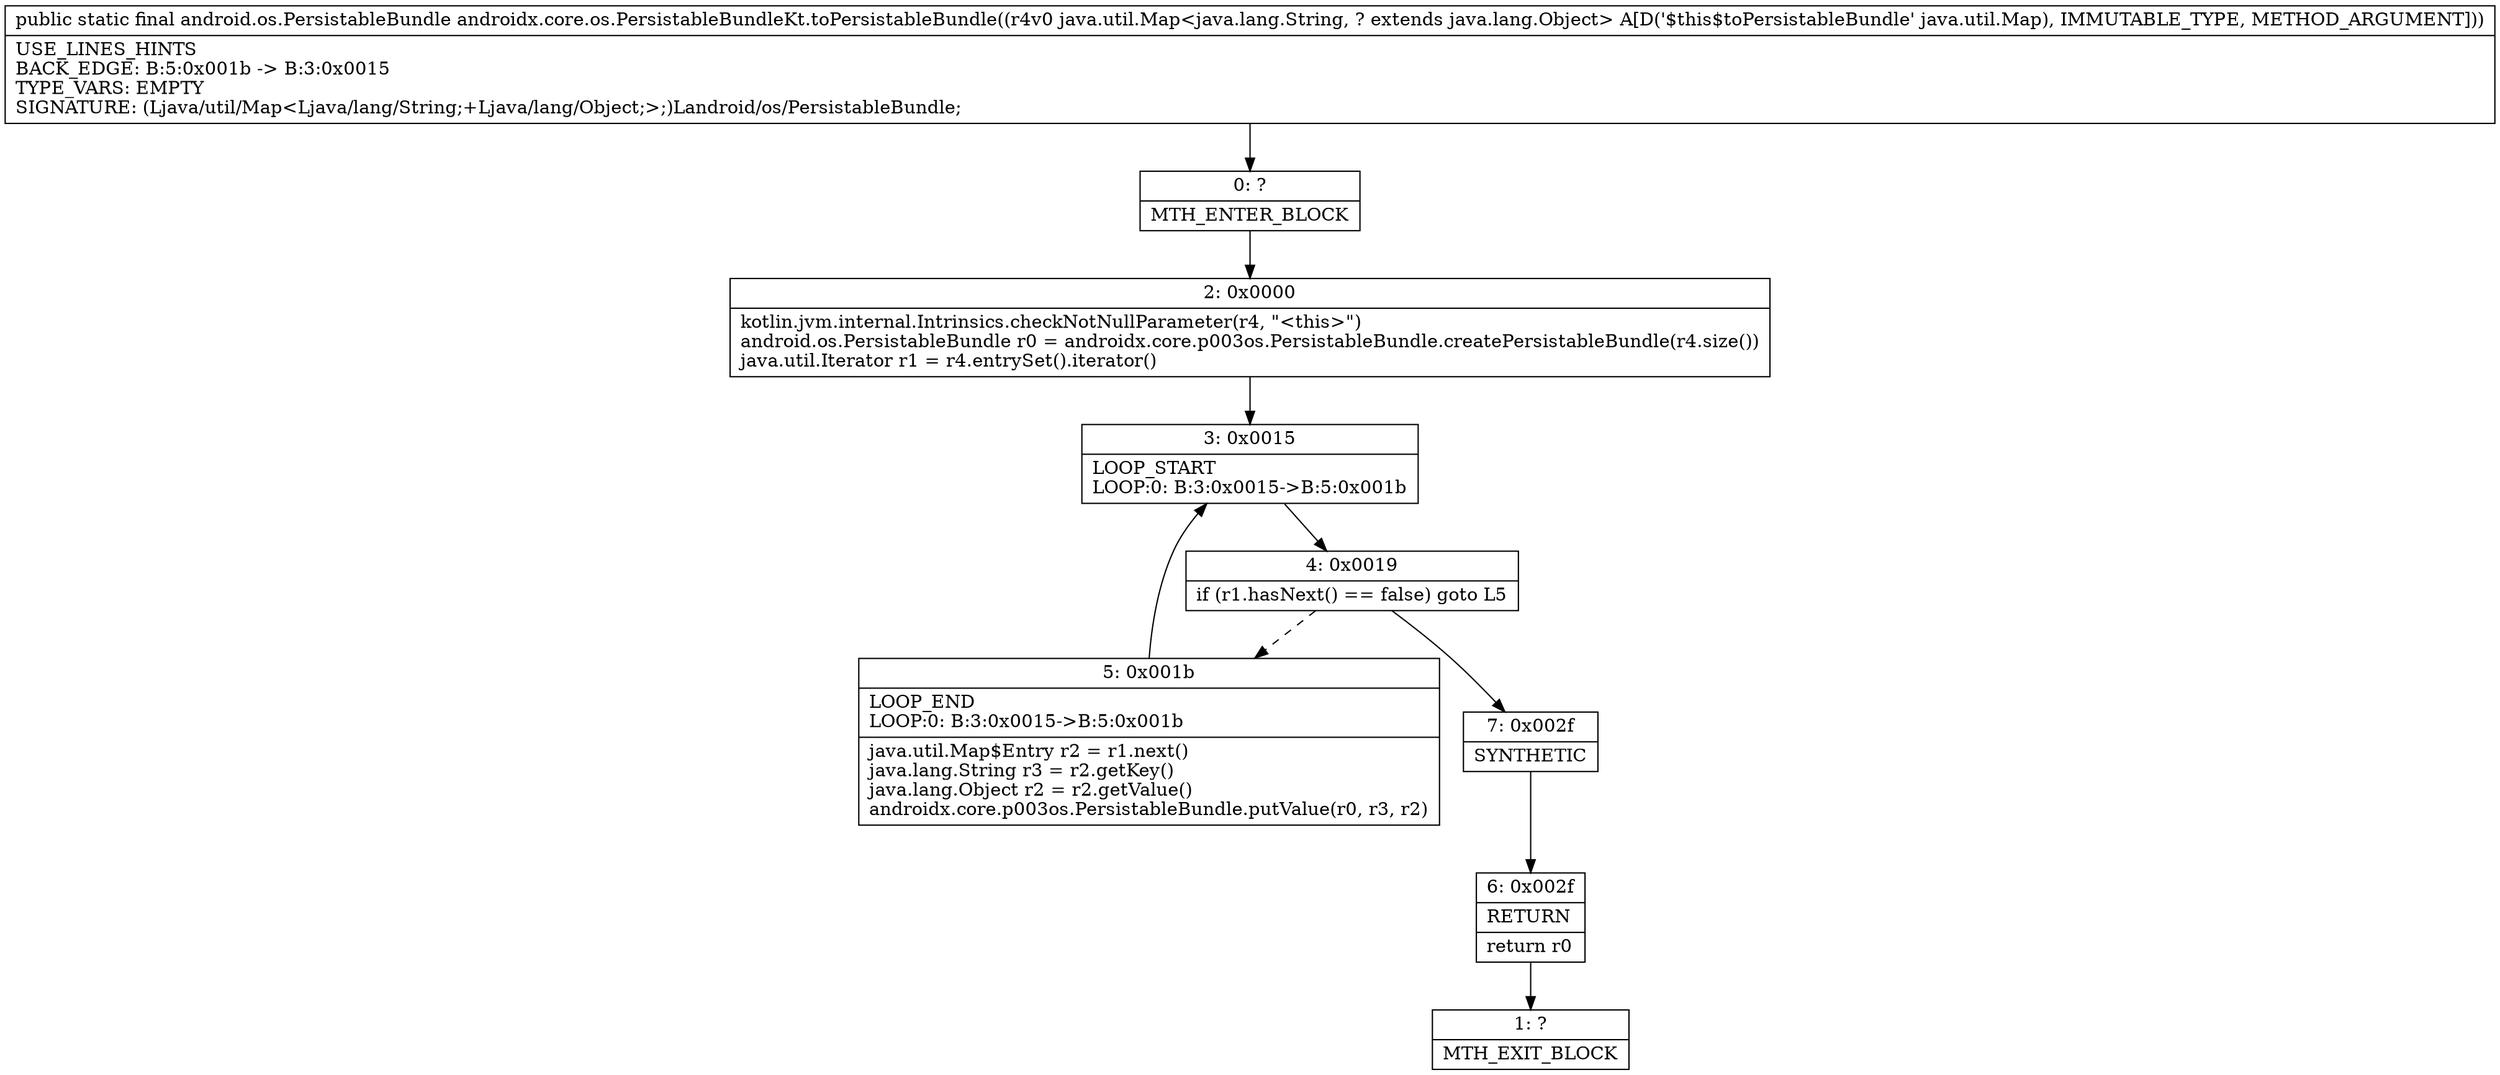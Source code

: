digraph "CFG forandroidx.core.os.PersistableBundleKt.toPersistableBundle(Ljava\/util\/Map;)Landroid\/os\/PersistableBundle;" {
Node_0 [shape=record,label="{0\:\ ?|MTH_ENTER_BLOCK\l}"];
Node_2 [shape=record,label="{2\:\ 0x0000|kotlin.jvm.internal.Intrinsics.checkNotNullParameter(r4, \"\<this\>\")\landroid.os.PersistableBundle r0 = androidx.core.p003os.PersistableBundle.createPersistableBundle(r4.size())\ljava.util.Iterator r1 = r4.entrySet().iterator()\l}"];
Node_3 [shape=record,label="{3\:\ 0x0015|LOOP_START\lLOOP:0: B:3:0x0015\-\>B:5:0x001b\l}"];
Node_4 [shape=record,label="{4\:\ 0x0019|if (r1.hasNext() == false) goto L5\l}"];
Node_5 [shape=record,label="{5\:\ 0x001b|LOOP_END\lLOOP:0: B:3:0x0015\-\>B:5:0x001b\l|java.util.Map$Entry r2 = r1.next()\ljava.lang.String r3 = r2.getKey()\ljava.lang.Object r2 = r2.getValue()\landroidx.core.p003os.PersistableBundle.putValue(r0, r3, r2)\l}"];
Node_7 [shape=record,label="{7\:\ 0x002f|SYNTHETIC\l}"];
Node_6 [shape=record,label="{6\:\ 0x002f|RETURN\l|return r0\l}"];
Node_1 [shape=record,label="{1\:\ ?|MTH_EXIT_BLOCK\l}"];
MethodNode[shape=record,label="{public static final android.os.PersistableBundle androidx.core.os.PersistableBundleKt.toPersistableBundle((r4v0 java.util.Map\<java.lang.String, ? extends java.lang.Object\> A[D('$this$toPersistableBundle' java.util.Map), IMMUTABLE_TYPE, METHOD_ARGUMENT]))  | USE_LINES_HINTS\lBACK_EDGE: B:5:0x001b \-\> B:3:0x0015\lTYPE_VARS: EMPTY\lSIGNATURE: (Ljava\/util\/Map\<Ljava\/lang\/String;+Ljava\/lang\/Object;\>;)Landroid\/os\/PersistableBundle;\l}"];
MethodNode -> Node_0;Node_0 -> Node_2;
Node_2 -> Node_3;
Node_3 -> Node_4;
Node_4 -> Node_5[style=dashed];
Node_4 -> Node_7;
Node_5 -> Node_3;
Node_7 -> Node_6;
Node_6 -> Node_1;
}

